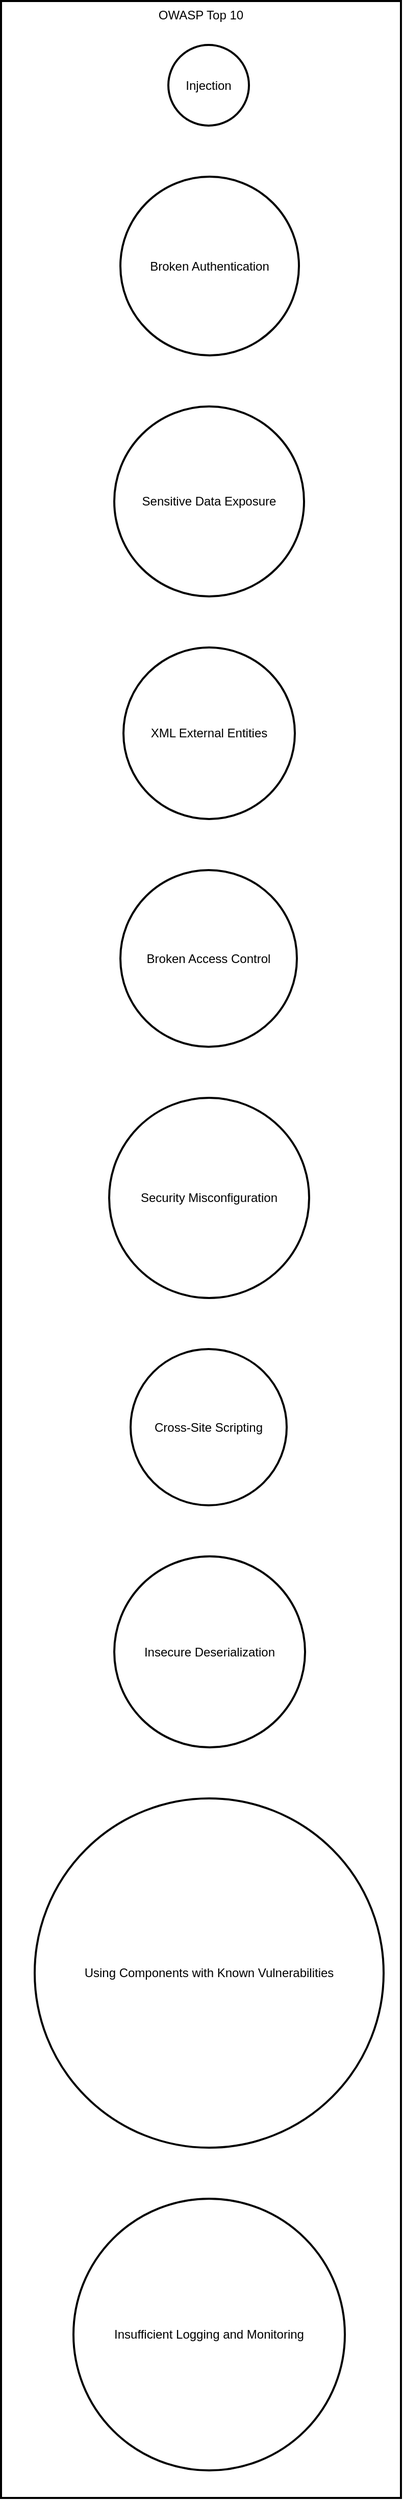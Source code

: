 <mxfile version="24.5.1" type="github">
  <diagram name="Page-1" id="04YdyRsU8t2Sb1RGPGkF">
    <mxGraphModel>
      <root>
        <mxCell id="0" />
        <mxCell id="1" parent="0" />
        <mxCell id="2" value="OWASP Top 10" style="whiteSpace=wrap;strokeWidth=2;verticalAlign=top;" vertex="1" parent="1">
          <mxGeometry width="392" height="2445" as="geometry" />
        </mxCell>
        <mxCell id="3" value="Injection" style="ellipse;aspect=fixed;strokeWidth=2;whiteSpace=wrap;" vertex="1" parent="2">
          <mxGeometry x="164" y="43" width="79" height="79" as="geometry" />
        </mxCell>
        <mxCell id="4" value="Broken Authentication" style="ellipse;aspect=fixed;strokeWidth=2;whiteSpace=wrap;" vertex="1" parent="2">
          <mxGeometry x="117" y="172" width="175" height="175" as="geometry" />
        </mxCell>
        <mxCell id="5" value="Sensitive Data Exposure" style="ellipse;aspect=fixed;strokeWidth=2;whiteSpace=wrap;" vertex="1" parent="2">
          <mxGeometry x="111" y="397" width="186" height="186" as="geometry" />
        </mxCell>
        <mxCell id="6" value="XML External Entities" style="ellipse;aspect=fixed;strokeWidth=2;whiteSpace=wrap;" vertex="1" parent="2">
          <mxGeometry x="120" y="633" width="168" height="168" as="geometry" />
        </mxCell>
        <mxCell id="7" value="Broken Access Control" style="ellipse;aspect=fixed;strokeWidth=2;whiteSpace=wrap;" vertex="1" parent="2">
          <mxGeometry x="117" y="851" width="173" height="173" as="geometry" />
        </mxCell>
        <mxCell id="8" value="Security Misconfiguration" style="ellipse;aspect=fixed;strokeWidth=2;whiteSpace=wrap;" vertex="1" parent="2">
          <mxGeometry x="106" y="1074" width="196" height="196" as="geometry" />
        </mxCell>
        <mxCell id="9" value="Cross-Site Scripting" style="ellipse;aspect=fixed;strokeWidth=2;whiteSpace=wrap;" vertex="1" parent="2">
          <mxGeometry x="127" y="1320" width="153" height="153" as="geometry" />
        </mxCell>
        <mxCell id="10" value="Insecure Deserialization" style="ellipse;aspect=fixed;strokeWidth=2;whiteSpace=wrap;" vertex="1" parent="2">
          <mxGeometry x="111" y="1523" width="187" height="187" as="geometry" />
        </mxCell>
        <mxCell id="11" value="Using Components with Known Vulnerabilities" style="ellipse;aspect=fixed;strokeWidth=2;whiteSpace=wrap;" vertex="1" parent="2">
          <mxGeometry x="33" y="1760" width="342" height="342" as="geometry" />
        </mxCell>
        <mxCell id="12" value="Insufficient Logging and Monitoring" style="ellipse;aspect=fixed;strokeWidth=2;whiteSpace=wrap;" vertex="1" parent="2">
          <mxGeometry x="71" y="2152" width="266" height="266" as="geometry" />
        </mxCell>
      </root>
    </mxGraphModel>
  </diagram>
</mxfile>
